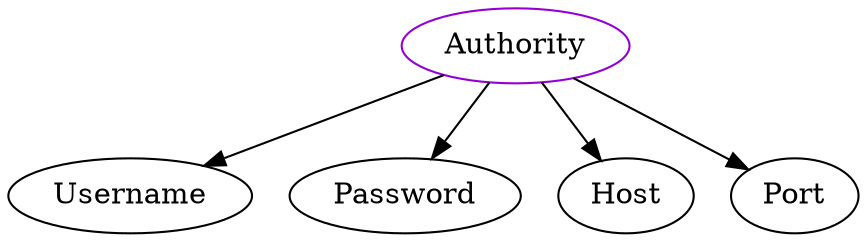 digraph authority{
Authority -> Username;
Authority -> Password;
Authority -> Host;
Authority -> Port;
Authority	[shape=oval, color=darkviolet, label="Authority"];
}

